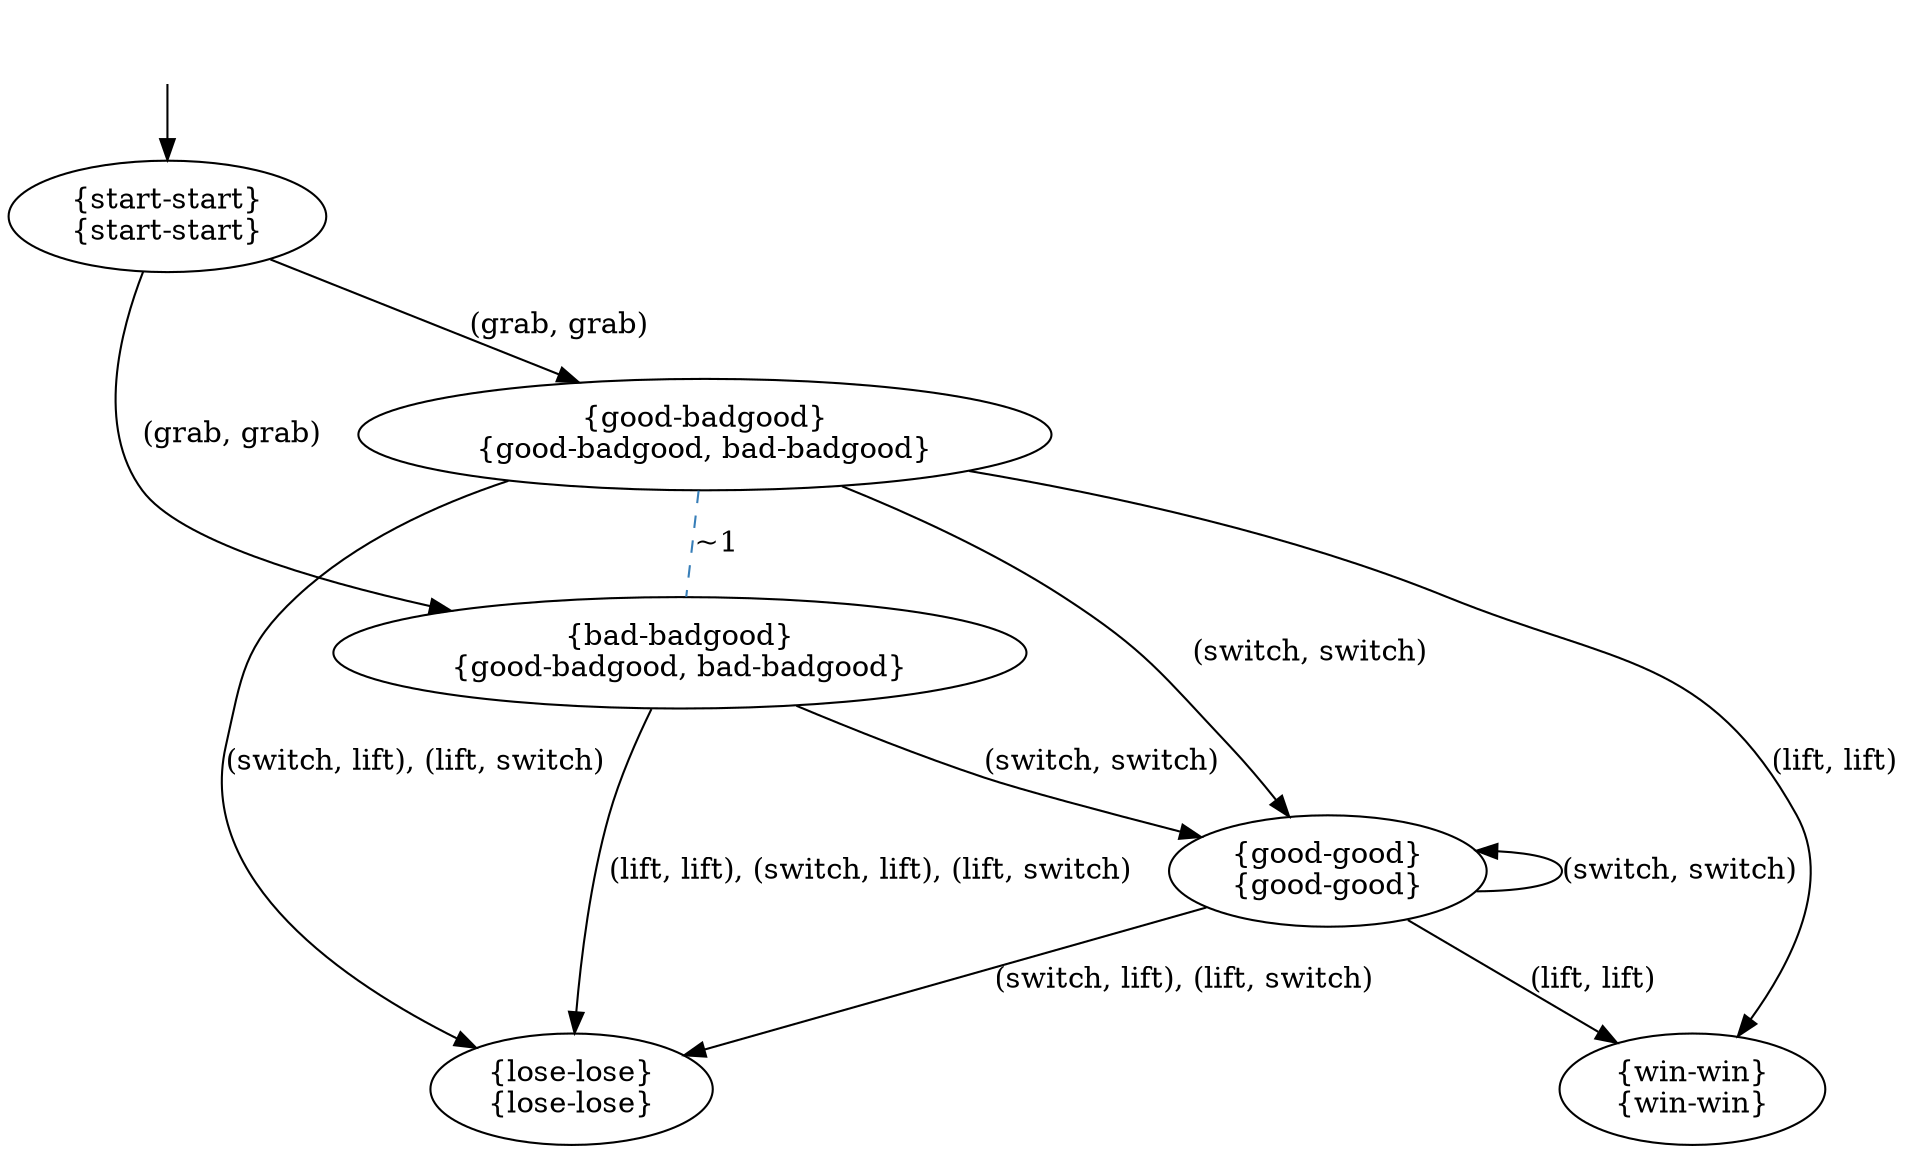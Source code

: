 digraph  {
concentrate=False;
nodesep=0.5;
ranksep=0.5;
splines=True;
2191222971456 [label="{start-start}\n{start-start}"];
2191222968768 [label="{good-badgood}\n{good-badgood, bad-badgood}"];
2191222971744 [label="{bad-badgood}\n{good-badgood, bad-badgood}"];
2191222972320 [label="{win-win}\n{win-win}"];
2191222969968 [label="{lose-lose}\n{lose-lose}"];
2191222969488 [label="{good-good}\n{good-good}"];
hidden [label="", shape=none];
2191222971456 -> 2191222968768  [action="('grab', 'grab')", key="('grab', 'grab')", label="(grab, grab)"];
2191222971456 -> 2191222971744  [action="('grab', 'grab')", key="('grab', 'grab')", label="(grab, grab)"];
2191222968768 -> 2191222972320  [action="('lift', 'lift')", key="('lift', 'lift')", label="(lift, lift)"];
2191222968768 -> 2191222969488  [action="('switch', 'switch')", key="('switch', 'switch')", label="(switch, switch)"];
2191222968768 -> 2191222969968  [action="(('switch', 'lift'), ('lift', 'switch'))", key="(('switch', 'lift'), ('lift', 'switch'))", label="(switch, lift), (lift, switch)"];
2191222968768 -> 2191222971744  [arrowhead=none, color=2, colorscheme=set19, constraint=True, key=0, label="~1", style=dashed];
2191222971744 -> 2191222969488  [action="('switch', 'switch')", key="('switch', 'switch')", label="(switch, switch)"];
2191222971744 -> 2191222969968  [action="(('lift', 'lift'), ('switch', 'lift'), ('lift', 'switch'))", key="(('lift', 'lift'), ('switch', 'lift'), ('lift', 'switch'))", label="(lift, lift), (switch, lift), (lift, switch)"];
2191222969488 -> 2191222972320  [action="('lift', 'lift')", key="('lift', 'lift')", label="(lift, lift)"];
2191222969488 -> 2191222969488  [action="('switch', 'switch')", dir=back, key="('switch', 'switch')", label="(switch, switch)"];
2191222969488 -> 2191222969968  [action="(('switch', 'lift'), ('lift', 'switch'))", key="(('switch', 'lift'), ('lift', 'switch'))", label="(switch, lift), (lift, switch)"];
hidden -> 2191222971456  [key=0];
}
